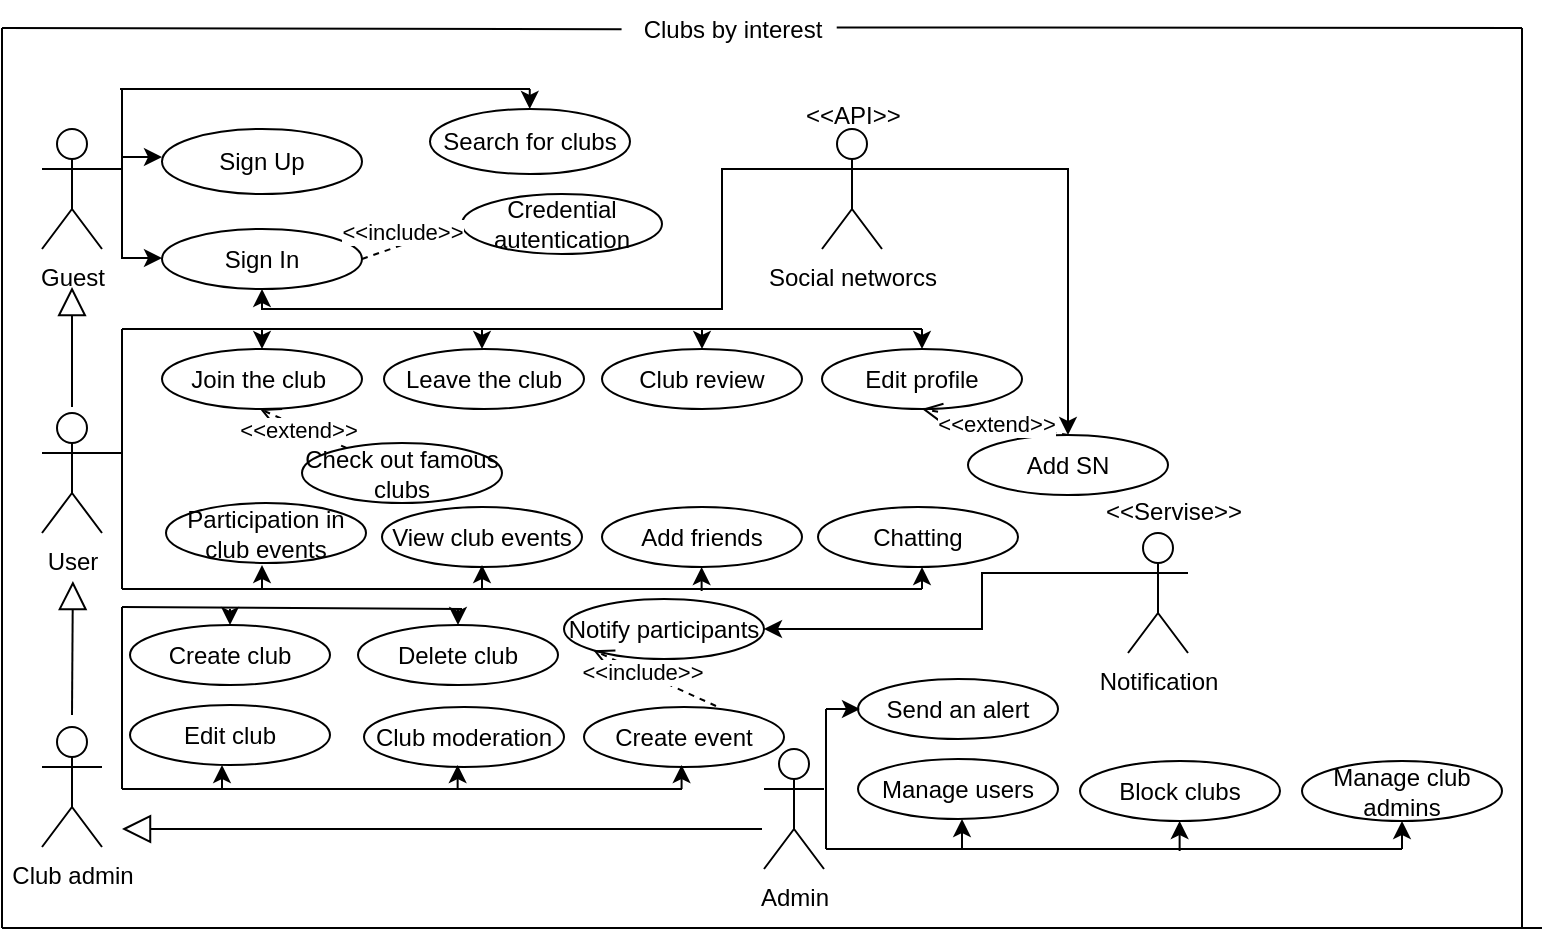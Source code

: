 <mxfile version="28.2.5">
  <diagram name="Сторінка-1" id="fwmP6ukwmaeZyovXIIoL">
    <mxGraphModel dx="1026" dy="516" grid="1" gridSize="10" guides="1" tooltips="1" connect="1" arrows="1" fold="1" page="1" pageScale="1" pageWidth="827" pageHeight="1169" math="0" shadow="0">
      <root>
        <mxCell id="0" />
        <mxCell id="1" parent="0" />
        <mxCell id="5jexeZiEc5-Yu7QkXLLo-1" value="Guest" style="shape=umlActor;verticalLabelPosition=bottom;verticalAlign=top;html=1;outlineConnect=0;" parent="1" vertex="1">
          <mxGeometry x="110" y="150.5" width="30" height="60" as="geometry" />
        </mxCell>
        <mxCell id="5jexeZiEc5-Yu7QkXLLo-2" value="User" style="shape=umlActor;verticalLabelPosition=bottom;verticalAlign=top;html=1;outlineConnect=0;" parent="1" vertex="1">
          <mxGeometry x="110" y="292.5" width="30" height="60" as="geometry" />
        </mxCell>
        <mxCell id="5jexeZiEc5-Yu7QkXLLo-3" value="Club admin" style="shape=umlActor;verticalLabelPosition=bottom;verticalAlign=top;html=1;outlineConnect=0;" parent="1" vertex="1">
          <mxGeometry x="110" y="449.5" width="30" height="60" as="geometry" />
        </mxCell>
        <mxCell id="5jexeZiEc5-Yu7QkXLLo-4" value="Admin" style="shape=umlActor;verticalLabelPosition=bottom;verticalAlign=top;html=1;outlineConnect=0;" parent="1" vertex="1">
          <mxGeometry x="471" y="460.5" width="30" height="60" as="geometry" />
        </mxCell>
        <mxCell id="5jexeZiEc5-Yu7QkXLLo-5" value="Search for clubs" style="ellipse;whiteSpace=wrap;html=1;" parent="1" vertex="1">
          <mxGeometry x="304" y="140.5" width="100" height="32.5" as="geometry" />
        </mxCell>
        <mxCell id="5jexeZiEc5-Yu7QkXLLo-6" value="Sign Up" style="ellipse;whiteSpace=wrap;html=1;" parent="1" vertex="1">
          <mxGeometry x="170" y="150.5" width="100" height="32.5" as="geometry" />
        </mxCell>
        <mxCell id="5jexeZiEc5-Yu7QkXLLo-7" value="Sign In" style="ellipse;whiteSpace=wrap;html=1;" parent="1" vertex="1">
          <mxGeometry x="170" y="200.5" width="100" height="30" as="geometry" />
        </mxCell>
        <mxCell id="5jexeZiEc5-Yu7QkXLLo-8" value="Credential autentication" style="ellipse;whiteSpace=wrap;html=1;" parent="1" vertex="1">
          <mxGeometry x="320" y="183" width="100" height="30" as="geometry" />
        </mxCell>
        <mxCell id="5jexeZiEc5-Yu7QkXLLo-10" value="&amp;lt;&amp;lt;include&amp;gt;&amp;gt;" style="html=1;verticalAlign=bottom;endArrow=open;dashed=1;endSize=8;curved=0;rounded=0;exitX=1;exitY=0.5;exitDx=0;exitDy=0;entryX=0;entryY=0.5;entryDx=0;entryDy=0;" parent="1" edge="1">
          <mxGeometry x="-0.225" y="-2" relative="1" as="geometry">
            <mxPoint x="270" y="215.5" as="sourcePoint" />
            <mxPoint x="320" y="198" as="targetPoint" />
            <mxPoint as="offset" />
          </mxGeometry>
        </mxCell>
        <mxCell id="5jexeZiEc5-Yu7QkXLLo-60" style="edgeStyle=orthogonalEdgeStyle;rounded=0;orthogonalLoop=1;jettySize=auto;html=1;exitX=0;exitY=0.333;exitDx=0;exitDy=0;exitPerimeter=0;entryX=0.5;entryY=1;entryDx=0;entryDy=0;" parent="1" source="5jexeZiEc5-Yu7QkXLLo-11" target="5jexeZiEc5-Yu7QkXLLo-7" edge="1">
          <mxGeometry relative="1" as="geometry">
            <Array as="points">
              <mxPoint x="450" y="170.5" />
              <mxPoint x="450" y="240.5" />
              <mxPoint x="220" y="240.5" />
            </Array>
          </mxGeometry>
        </mxCell>
        <mxCell id="5jexeZiEc5-Yu7QkXLLo-65" style="edgeStyle=orthogonalEdgeStyle;rounded=0;orthogonalLoop=1;jettySize=auto;html=1;exitX=1;exitY=0.333;exitDx=0;exitDy=0;exitPerimeter=0;" parent="1" source="5jexeZiEc5-Yu7QkXLLo-11" target="5jexeZiEc5-Yu7QkXLLo-63" edge="1">
          <mxGeometry relative="1" as="geometry" />
        </mxCell>
        <mxCell id="5jexeZiEc5-Yu7QkXLLo-11" value="Social networcs" style="shape=umlActor;verticalLabelPosition=bottom;verticalAlign=top;html=1;outlineConnect=0;" parent="1" vertex="1">
          <mxGeometry x="500" y="150.5" width="30" height="60" as="geometry" />
        </mxCell>
        <mxCell id="5jexeZiEc5-Yu7QkXLLo-12" value="" style="endArrow=none;html=1;rounded=0;" parent="1" edge="1">
          <mxGeometry width="50" height="50" relative="1" as="geometry">
            <mxPoint x="150" y="215.5" as="sourcePoint" />
            <mxPoint x="150" y="130.5" as="targetPoint" />
          </mxGeometry>
        </mxCell>
        <mxCell id="5jexeZiEc5-Yu7QkXLLo-13" value="" style="endArrow=none;html=1;rounded=0;" parent="1" edge="1">
          <mxGeometry width="50" height="50" relative="1" as="geometry">
            <mxPoint x="354" y="130.5" as="sourcePoint" />
            <mxPoint x="149" y="130.5" as="targetPoint" />
          </mxGeometry>
        </mxCell>
        <mxCell id="5jexeZiEc5-Yu7QkXLLo-14" value="" style="endArrow=classic;html=1;rounded=0;" parent="1" edge="1">
          <mxGeometry width="50" height="50" relative="1" as="geometry">
            <mxPoint x="353.88" y="130.5" as="sourcePoint" />
            <mxPoint x="353.88" y="140.5" as="targetPoint" />
          </mxGeometry>
        </mxCell>
        <mxCell id="5jexeZiEc5-Yu7QkXLLo-15" value="" style="endArrow=classic;html=1;rounded=0;" parent="1" edge="1">
          <mxGeometry width="50" height="50" relative="1" as="geometry">
            <mxPoint x="150" y="164.5" as="sourcePoint" />
            <mxPoint x="170" y="164.5" as="targetPoint" />
          </mxGeometry>
        </mxCell>
        <mxCell id="5jexeZiEc5-Yu7QkXLLo-16" value="" style="endArrow=classic;html=1;rounded=0;" parent="1" edge="1">
          <mxGeometry width="50" height="50" relative="1" as="geometry">
            <mxPoint x="150" y="215" as="sourcePoint" />
            <mxPoint x="170" y="215" as="targetPoint" />
          </mxGeometry>
        </mxCell>
        <mxCell id="5jexeZiEc5-Yu7QkXLLo-21" value="" style="edgeStyle=none;html=1;endArrow=block;endFill=0;endSize=12;verticalAlign=bottom;rounded=0;" parent="1" edge="1">
          <mxGeometry width="160" relative="1" as="geometry">
            <mxPoint x="125" y="289.5" as="sourcePoint" />
            <mxPoint x="125" y="229.5" as="targetPoint" />
          </mxGeometry>
        </mxCell>
        <mxCell id="5jexeZiEc5-Yu7QkXLLo-22" value="" style="endArrow=none;html=1;rounded=0;" parent="1" edge="1">
          <mxGeometry width="50" height="50" relative="1" as="geometry">
            <mxPoint x="130" y="170.5" as="sourcePoint" />
            <mxPoint x="150" y="170.5" as="targetPoint" />
          </mxGeometry>
        </mxCell>
        <mxCell id="5jexeZiEc5-Yu7QkXLLo-24" value="Join the club&amp;nbsp;" style="ellipse;whiteSpace=wrap;html=1;" parent="1" vertex="1">
          <mxGeometry x="170" y="260.5" width="100" height="30" as="geometry" />
        </mxCell>
        <mxCell id="5jexeZiEc5-Yu7QkXLLo-25" value="Leave the club" style="ellipse;whiteSpace=wrap;html=1;" parent="1" vertex="1">
          <mxGeometry x="281" y="260.5" width="100" height="30" as="geometry" />
        </mxCell>
        <mxCell id="5jexeZiEc5-Yu7QkXLLo-26" value="View club events" style="ellipse;whiteSpace=wrap;html=1;" parent="1" vertex="1">
          <mxGeometry x="280" y="339.5" width="100" height="30" as="geometry" />
        </mxCell>
        <mxCell id="5jexeZiEc5-Yu7QkXLLo-30" value="Check out famous clubs" style="ellipse;whiteSpace=wrap;html=1;" parent="1" vertex="1">
          <mxGeometry x="240" y="307.5" width="100" height="30" as="geometry" />
        </mxCell>
        <mxCell id="5jexeZiEc5-Yu7QkXLLo-31" value="&amp;lt;&amp;lt;extend&amp;gt;&amp;gt;" style="html=1;verticalAlign=bottom;endArrow=open;dashed=1;endSize=8;curved=0;rounded=0;entryX=0.5;entryY=1;entryDx=0;entryDy=0;" parent="1" source="5jexeZiEc5-Yu7QkXLLo-30" edge="1">
          <mxGeometry x="-0.061" y="10" relative="1" as="geometry">
            <mxPoint x="239" y="310.5" as="sourcePoint" />
            <mxPoint x="219" y="290.5" as="targetPoint" />
            <mxPoint as="offset" />
          </mxGeometry>
        </mxCell>
        <mxCell id="5jexeZiEc5-Yu7QkXLLo-33" value="Edit profile" style="ellipse;whiteSpace=wrap;html=1;" parent="1" vertex="1">
          <mxGeometry x="500" y="260.5" width="100" height="30" as="geometry" />
        </mxCell>
        <mxCell id="5jexeZiEc5-Yu7QkXLLo-34" value="Add friends" style="ellipse;whiteSpace=wrap;html=1;" parent="1" vertex="1">
          <mxGeometry x="390" y="339.5" width="100" height="30" as="geometry" />
        </mxCell>
        <mxCell id="5jexeZiEc5-Yu7QkXLLo-38" value="Club review" style="ellipse;whiteSpace=wrap;html=1;" parent="1" vertex="1">
          <mxGeometry x="390" y="260.5" width="100" height="30" as="geometry" />
        </mxCell>
        <mxCell id="5jexeZiEc5-Yu7QkXLLo-39" value="" style="endArrow=none;html=1;rounded=0;" parent="1" edge="1">
          <mxGeometry width="50" height="50" relative="1" as="geometry">
            <mxPoint x="150" y="380.5" as="sourcePoint" />
            <mxPoint x="150" y="250.5" as="targetPoint" />
          </mxGeometry>
        </mxCell>
        <mxCell id="5jexeZiEc5-Yu7QkXLLo-40" value="" style="endArrow=none;html=1;rounded=0;" parent="1" edge="1">
          <mxGeometry width="50" height="50" relative="1" as="geometry">
            <mxPoint x="550" y="250.5" as="sourcePoint" />
            <mxPoint x="150" y="250.5" as="targetPoint" />
          </mxGeometry>
        </mxCell>
        <mxCell id="5jexeZiEc5-Yu7QkXLLo-41" value="" style="endArrow=classic;html=1;rounded=0;entryX=0.5;entryY=0;entryDx=0;entryDy=0;" parent="1" target="5jexeZiEc5-Yu7QkXLLo-24" edge="1">
          <mxGeometry width="50" height="50" relative="1" as="geometry">
            <mxPoint x="220" y="250.5" as="sourcePoint" />
            <mxPoint x="304" y="218" as="targetPoint" />
          </mxGeometry>
        </mxCell>
        <mxCell id="5jexeZiEc5-Yu7QkXLLo-43" value="" style="endArrow=classic;html=1;rounded=0;entryX=0.5;entryY=0;entryDx=0;entryDy=0;" parent="1" edge="1">
          <mxGeometry width="50" height="50" relative="1" as="geometry">
            <mxPoint x="330" y="250.5" as="sourcePoint" />
            <mxPoint x="330" y="260.5" as="targetPoint" />
          </mxGeometry>
        </mxCell>
        <mxCell id="5jexeZiEc5-Yu7QkXLLo-44" value="" style="endArrow=classic;html=1;rounded=0;entryX=0.5;entryY=0;entryDx=0;entryDy=0;" parent="1" edge="1">
          <mxGeometry width="50" height="50" relative="1" as="geometry">
            <mxPoint x="440" y="250.5" as="sourcePoint" />
            <mxPoint x="440" y="260.5" as="targetPoint" />
          </mxGeometry>
        </mxCell>
        <mxCell id="5jexeZiEc5-Yu7QkXLLo-45" value="" style="endArrow=none;html=1;rounded=0;" parent="1" edge="1">
          <mxGeometry width="50" height="50" relative="1" as="geometry">
            <mxPoint x="550" y="380.5" as="sourcePoint" />
            <mxPoint x="150" y="380.5" as="targetPoint" />
          </mxGeometry>
        </mxCell>
        <mxCell id="5jexeZiEc5-Yu7QkXLLo-46" value="" style="endArrow=classic;html=1;rounded=0;entryX=0.5;entryY=1;entryDx=0;entryDy=0;" parent="1" edge="1">
          <mxGeometry width="50" height="50" relative="1" as="geometry">
            <mxPoint x="220" y="380.5" as="sourcePoint" />
            <mxPoint x="220" y="368.5" as="targetPoint" />
          </mxGeometry>
        </mxCell>
        <mxCell id="5jexeZiEc5-Yu7QkXLLo-47" value="" style="endArrow=classic;html=1;rounded=0;entryX=0.5;entryY=1;entryDx=0;entryDy=0;" parent="1" edge="1">
          <mxGeometry width="50" height="50" relative="1" as="geometry">
            <mxPoint x="330" y="380.5" as="sourcePoint" />
            <mxPoint x="330" y="368.5" as="targetPoint" />
          </mxGeometry>
        </mxCell>
        <mxCell id="5jexeZiEc5-Yu7QkXLLo-48" value="" style="endArrow=classic;html=1;rounded=0;entryX=0.5;entryY=1;entryDx=0;entryDy=0;" parent="1" edge="1">
          <mxGeometry width="50" height="50" relative="1" as="geometry">
            <mxPoint x="439.81" y="381.5" as="sourcePoint" />
            <mxPoint x="439.81" y="369.5" as="targetPoint" />
          </mxGeometry>
        </mxCell>
        <mxCell id="5jexeZiEc5-Yu7QkXLLo-54" value="Chatting" style="ellipse;whiteSpace=wrap;html=1;" parent="1" vertex="1">
          <mxGeometry x="498" y="339.5" width="100" height="30" as="geometry" />
        </mxCell>
        <mxCell id="5jexeZiEc5-Yu7QkXLLo-55" value="Participation in club events" style="ellipse;whiteSpace=wrap;html=1;" parent="1" vertex="1">
          <mxGeometry x="172" y="337.5" width="100" height="30" as="geometry" />
        </mxCell>
        <mxCell id="5jexeZiEc5-Yu7QkXLLo-56" value="" style="endArrow=classic;html=1;rounded=0;" parent="1" edge="1">
          <mxGeometry width="50" height="50" relative="1" as="geometry">
            <mxPoint x="550" y="250.5" as="sourcePoint" />
            <mxPoint x="550" y="260.5" as="targetPoint" />
          </mxGeometry>
        </mxCell>
        <mxCell id="5jexeZiEc5-Yu7QkXLLo-57" value="" style="endArrow=classic;html=1;rounded=0;" parent="1" edge="1">
          <mxGeometry width="50" height="50" relative="1" as="geometry">
            <mxPoint x="550" y="380.5" as="sourcePoint" />
            <mxPoint x="550" y="369.5" as="targetPoint" />
          </mxGeometry>
        </mxCell>
        <mxCell id="5jexeZiEc5-Yu7QkXLLo-62" value="&lt;&lt;API&gt;&gt;" style="text;whiteSpace=wrap;" parent="1" vertex="1">
          <mxGeometry x="490" y="130" width="180" height="40" as="geometry" />
        </mxCell>
        <mxCell id="5jexeZiEc5-Yu7QkXLLo-63" value="Add SN" style="ellipse;whiteSpace=wrap;html=1;" parent="1" vertex="1">
          <mxGeometry x="573" y="303.5" width="100" height="30" as="geometry" />
        </mxCell>
        <mxCell id="5jexeZiEc5-Yu7QkXLLo-64" value="&amp;lt;&amp;lt;extend&amp;gt;&amp;gt;" style="html=1;verticalAlign=bottom;endArrow=open;dashed=1;endSize=8;curved=0;rounded=0;entryX=0.5;entryY=1;entryDx=0;entryDy=0;exitX=0.5;exitY=0;exitDx=0;exitDy=0;" parent="1" source="5jexeZiEc5-Yu7QkXLLo-63" target="5jexeZiEc5-Yu7QkXLLo-33" edge="1">
          <mxGeometry x="-0.061" y="10" relative="1" as="geometry">
            <mxPoint x="463" y="300.5" as="sourcePoint" />
            <mxPoint x="420" y="280.5" as="targetPoint" />
            <mxPoint as="offset" />
          </mxGeometry>
        </mxCell>
        <mxCell id="5jexeZiEc5-Yu7QkXLLo-66" value="" style="edgeStyle=none;html=1;endArrow=block;endFill=0;endSize=12;verticalAlign=bottom;rounded=0;" parent="1" edge="1">
          <mxGeometry width="160" relative="1" as="geometry">
            <mxPoint x="125" y="443.5" as="sourcePoint" />
            <mxPoint x="125.44" y="376.5" as="targetPoint" />
          </mxGeometry>
        </mxCell>
        <mxCell id="5jexeZiEc5-Yu7QkXLLo-67" value="" style="endArrow=none;html=1;rounded=0;exitX=1;exitY=0.333;exitDx=0;exitDy=0;exitPerimeter=0;" parent="1" source="5jexeZiEc5-Yu7QkXLLo-2" edge="1">
          <mxGeometry width="50" height="50" relative="1" as="geometry">
            <mxPoint x="140" y="160.5" as="sourcePoint" />
            <mxPoint x="150" y="312.5" as="targetPoint" />
          </mxGeometry>
        </mxCell>
        <mxCell id="5jexeZiEc5-Yu7QkXLLo-68" value="Create club" style="ellipse;whiteSpace=wrap;html=1;" parent="1" vertex="1">
          <mxGeometry x="154" y="398.5" width="100" height="30" as="geometry" />
        </mxCell>
        <mxCell id="5jexeZiEc5-Yu7QkXLLo-69" value="Delete club" style="ellipse;whiteSpace=wrap;html=1;" parent="1" vertex="1">
          <mxGeometry x="268" y="398.5" width="100" height="30" as="geometry" />
        </mxCell>
        <mxCell id="5jexeZiEc5-Yu7QkXLLo-70" value="Edit club" style="ellipse;whiteSpace=wrap;html=1;" parent="1" vertex="1">
          <mxGeometry x="154" y="438.5" width="100" height="30" as="geometry" />
        </mxCell>
        <mxCell id="5jexeZiEc5-Yu7QkXLLo-71" value="Club moderation" style="ellipse;whiteSpace=wrap;html=1;" parent="1" vertex="1">
          <mxGeometry x="271" y="439.5" width="100" height="30" as="geometry" />
        </mxCell>
        <mxCell id="5jexeZiEc5-Yu7QkXLLo-72" value="Create event" style="ellipse;whiteSpace=wrap;html=1;" parent="1" vertex="1">
          <mxGeometry x="381" y="439.5" width="100" height="30" as="geometry" />
        </mxCell>
        <mxCell id="5jexeZiEc5-Yu7QkXLLo-73" value="Notify participants" style="ellipse;whiteSpace=wrap;html=1;" parent="1" vertex="1">
          <mxGeometry x="371" y="385.5" width="100" height="30" as="geometry" />
        </mxCell>
        <mxCell id="5jexeZiEc5-Yu7QkXLLo-78" value="" style="endArrow=none;html=1;rounded=0;" parent="1" edge="1">
          <mxGeometry width="50" height="50" relative="1" as="geometry">
            <mxPoint x="150" y="480.5" as="sourcePoint" />
            <mxPoint x="150" y="389.5" as="targetPoint" />
          </mxGeometry>
        </mxCell>
        <mxCell id="5jexeZiEc5-Yu7QkXLLo-79" value="" style="endArrow=none;html=1;rounded=0;" parent="1" edge="1">
          <mxGeometry width="50" height="50" relative="1" as="geometry">
            <mxPoint x="320" y="390.5" as="sourcePoint" />
            <mxPoint x="150" y="389.5" as="targetPoint" />
          </mxGeometry>
        </mxCell>
        <mxCell id="5jexeZiEc5-Yu7QkXLLo-80" value="" style="endArrow=none;html=1;rounded=0;" parent="1" edge="1">
          <mxGeometry width="50" height="50" relative="1" as="geometry">
            <mxPoint x="430" y="480.5" as="sourcePoint" />
            <mxPoint x="150" y="480.5" as="targetPoint" />
          </mxGeometry>
        </mxCell>
        <mxCell id="5jexeZiEc5-Yu7QkXLLo-81" value="" style="endArrow=classic;html=1;rounded=0;entryX=0.5;entryY=1;entryDx=0;entryDy=0;" parent="1" edge="1">
          <mxGeometry width="50" height="50" relative="1" as="geometry">
            <mxPoint x="200" y="480.5" as="sourcePoint" />
            <mxPoint x="200" y="468.5" as="targetPoint" />
          </mxGeometry>
        </mxCell>
        <mxCell id="5jexeZiEc5-Yu7QkXLLo-82" value="" style="endArrow=classic;html=1;rounded=0;entryX=0.5;entryY=1;entryDx=0;entryDy=0;" parent="1" edge="1">
          <mxGeometry width="50" height="50" relative="1" as="geometry">
            <mxPoint x="317.82" y="480.5" as="sourcePoint" />
            <mxPoint x="317.82" y="468.5" as="targetPoint" />
          </mxGeometry>
        </mxCell>
        <mxCell id="5jexeZiEc5-Yu7QkXLLo-83" value="" style="endArrow=classic;html=1;rounded=0;entryX=0.5;entryY=1;entryDx=0;entryDy=0;" parent="1" edge="1">
          <mxGeometry width="50" height="50" relative="1" as="geometry">
            <mxPoint x="429.79" y="480.5" as="sourcePoint" />
            <mxPoint x="429.79" y="468.5" as="targetPoint" />
          </mxGeometry>
        </mxCell>
        <mxCell id="5jexeZiEc5-Yu7QkXLLo-84" value="" style="endArrow=classic;html=1;rounded=0;entryX=0.5;entryY=1;entryDx=0;entryDy=0;" parent="1" edge="1">
          <mxGeometry width="50" height="50" relative="1" as="geometry">
            <mxPoint x="318" y="390.5" as="sourcePoint" />
            <mxPoint x="318" y="398.5" as="targetPoint" />
          </mxGeometry>
        </mxCell>
        <mxCell id="5jexeZiEc5-Yu7QkXLLo-85" value="" style="endArrow=classic;html=1;rounded=0;entryX=0.5;entryY=0;entryDx=0;entryDy=0;" parent="1" target="5jexeZiEc5-Yu7QkXLLo-68" edge="1">
          <mxGeometry width="50" height="50" relative="1" as="geometry">
            <mxPoint x="204" y="390.5" as="sourcePoint" />
            <mxPoint x="310" y="390.5" as="targetPoint" />
          </mxGeometry>
        </mxCell>
        <mxCell id="5jexeZiEc5-Yu7QkXLLo-87" value="&amp;lt;&amp;lt;include&amp;gt;&amp;gt;" style="html=1;verticalAlign=bottom;endArrow=open;dashed=1;endSize=8;curved=0;rounded=0;exitX=1;exitY=0.5;exitDx=0;exitDy=0;entryX=0;entryY=1;entryDx=0;entryDy=0;" parent="1" target="5jexeZiEc5-Yu7QkXLLo-73" edge="1">
          <mxGeometry x="0.104" y="8" relative="1" as="geometry">
            <mxPoint x="447" y="439" as="sourcePoint" />
            <mxPoint x="490" y="421.5" as="targetPoint" />
            <mxPoint as="offset" />
          </mxGeometry>
        </mxCell>
        <mxCell id="5jexeZiEc5-Yu7QkXLLo-89" style="edgeStyle=orthogonalEdgeStyle;rounded=0;orthogonalLoop=1;jettySize=auto;html=1;exitX=0;exitY=0.333;exitDx=0;exitDy=0;exitPerimeter=0;entryX=1;entryY=0.5;entryDx=0;entryDy=0;" parent="1" source="5jexeZiEc5-Yu7QkXLLo-88" target="5jexeZiEc5-Yu7QkXLLo-73" edge="1">
          <mxGeometry relative="1" as="geometry">
            <Array as="points">
              <mxPoint x="580" y="372.5" />
              <mxPoint x="580" y="400.5" />
            </Array>
          </mxGeometry>
        </mxCell>
        <mxCell id="5jexeZiEc5-Yu7QkXLLo-88" value="Notification" style="shape=umlActor;verticalLabelPosition=bottom;verticalAlign=top;html=1;outlineConnect=0;" parent="1" vertex="1">
          <mxGeometry x="653" y="352.5" width="30" height="60" as="geometry" />
        </mxCell>
        <mxCell id="5jexeZiEc5-Yu7QkXLLo-90" value="&lt;&lt;Servise&gt;&gt;" style="text;whiteSpace=wrap;" parent="1" vertex="1">
          <mxGeometry x="640" y="327.5" width="180" height="40" as="geometry" />
        </mxCell>
        <mxCell id="5jexeZiEc5-Yu7QkXLLo-91" value="" style="edgeStyle=none;html=1;endArrow=block;endFill=0;endSize=12;verticalAlign=bottom;rounded=0;" parent="1" edge="1">
          <mxGeometry width="160" relative="1" as="geometry">
            <mxPoint x="470" y="500.5" as="sourcePoint" />
            <mxPoint x="150" y="500.5" as="targetPoint" />
          </mxGeometry>
        </mxCell>
        <mxCell id="5jexeZiEc5-Yu7QkXLLo-92" value="Manage users" style="ellipse;whiteSpace=wrap;html=1;" parent="1" vertex="1">
          <mxGeometry x="518" y="465.5" width="100" height="30" as="geometry" />
        </mxCell>
        <mxCell id="5jexeZiEc5-Yu7QkXLLo-93" value="Manage club admins" style="ellipse;whiteSpace=wrap;html=1;" parent="1" vertex="1">
          <mxGeometry x="740" y="466.5" width="100" height="30" as="geometry" />
        </mxCell>
        <mxCell id="5jexeZiEc5-Yu7QkXLLo-94" value="Block clubs" style="ellipse;whiteSpace=wrap;html=1;" parent="1" vertex="1">
          <mxGeometry x="629" y="466.5" width="100" height="30" as="geometry" />
        </mxCell>
        <mxCell id="5jexeZiEc5-Yu7QkXLLo-96" value="Send an alert" style="ellipse;whiteSpace=wrap;html=1;" parent="1" vertex="1">
          <mxGeometry x="518" y="425.5" width="100" height="30" as="geometry" />
        </mxCell>
        <mxCell id="5jexeZiEc5-Yu7QkXLLo-97" value="" style="endArrow=none;html=1;rounded=0;" parent="1" edge="1">
          <mxGeometry width="50" height="50" relative="1" as="geometry">
            <mxPoint x="502" y="510.5" as="sourcePoint" />
            <mxPoint x="502" y="440.5" as="targetPoint" />
          </mxGeometry>
        </mxCell>
        <mxCell id="5jexeZiEc5-Yu7QkXLLo-98" value="" style="endArrow=classic;html=1;rounded=0;" parent="1" edge="1">
          <mxGeometry width="50" height="50" relative="1" as="geometry">
            <mxPoint x="502" y="440.5" as="sourcePoint" />
            <mxPoint x="519" y="440.5" as="targetPoint" />
          </mxGeometry>
        </mxCell>
        <mxCell id="5jexeZiEc5-Yu7QkXLLo-99" value="" style="endArrow=none;html=1;rounded=0;" parent="1" edge="1">
          <mxGeometry width="50" height="50" relative="1" as="geometry">
            <mxPoint x="502" y="510.5" as="sourcePoint" />
            <mxPoint x="790" y="510.5" as="targetPoint" />
          </mxGeometry>
        </mxCell>
        <mxCell id="5jexeZiEc5-Yu7QkXLLo-100" value="" style="endArrow=classic;html=1;rounded=0;" parent="1" edge="1">
          <mxGeometry width="50" height="50" relative="1" as="geometry">
            <mxPoint x="570" y="510.5" as="sourcePoint" />
            <mxPoint x="570" y="495.5" as="targetPoint" />
          </mxGeometry>
        </mxCell>
        <mxCell id="5jexeZiEc5-Yu7QkXLLo-101" value="" style="endArrow=classic;html=1;rounded=0;" parent="1" edge="1">
          <mxGeometry width="50" height="50" relative="1" as="geometry">
            <mxPoint x="678.81" y="511.5" as="sourcePoint" />
            <mxPoint x="678.81" y="496.5" as="targetPoint" />
          </mxGeometry>
        </mxCell>
        <mxCell id="5jexeZiEc5-Yu7QkXLLo-102" value="" style="endArrow=classic;html=1;rounded=0;entryX=0.5;entryY=1;entryDx=0;entryDy=0;" parent="1" target="5jexeZiEc5-Yu7QkXLLo-93" edge="1">
          <mxGeometry width="50" height="50" relative="1" as="geometry">
            <mxPoint x="790" y="510.5" as="sourcePoint" />
            <mxPoint x="760" y="540.5" as="targetPoint" />
          </mxGeometry>
        </mxCell>
        <mxCell id="5jexeZiEc5-Yu7QkXLLo-104" value="" style="endArrow=none;html=1;rounded=0;" parent="1" edge="1">
          <mxGeometry width="50" height="50" relative="1" as="geometry">
            <mxPoint x="90" y="550" as="sourcePoint" />
            <mxPoint x="90" y="100" as="targetPoint" />
          </mxGeometry>
        </mxCell>
        <mxCell id="5jexeZiEc5-Yu7QkXLLo-105" value="Clubs by interest" style="text;html=1;align=center;verticalAlign=middle;resizable=0;points=[];autosize=1;strokeColor=none;fillColor=none;" parent="1" vertex="1">
          <mxGeometry x="400" y="86" width="110" height="30" as="geometry" />
        </mxCell>
        <mxCell id="5jexeZiEc5-Yu7QkXLLo-106" value="" style="endArrow=none;html=1;rounded=0;exitX=-0.002;exitY=0.487;exitDx=0;exitDy=0;exitPerimeter=0;" parent="1" source="5jexeZiEc5-Yu7QkXLLo-105" edge="1">
          <mxGeometry width="50" height="50" relative="1" as="geometry">
            <mxPoint x="320" y="100" as="sourcePoint" />
            <mxPoint x="90" y="100" as="targetPoint" />
          </mxGeometry>
        </mxCell>
        <mxCell id="5jexeZiEc5-Yu7QkXLLo-107" value="" style="endArrow=none;html=1;rounded=0;" parent="1" edge="1">
          <mxGeometry width="50" height="50" relative="1" as="geometry">
            <mxPoint x="860" y="550" as="sourcePoint" />
            <mxPoint x="90" y="550" as="targetPoint" />
          </mxGeometry>
        </mxCell>
        <mxCell id="5jexeZiEc5-Yu7QkXLLo-108" value="" style="endArrow=none;html=1;rounded=0;" parent="1" edge="1">
          <mxGeometry width="50" height="50" relative="1" as="geometry">
            <mxPoint x="850" y="550" as="sourcePoint" />
            <mxPoint x="850" y="100" as="targetPoint" />
          </mxGeometry>
        </mxCell>
        <mxCell id="5jexeZiEc5-Yu7QkXLLo-109" value="" style="endArrow=none;html=1;rounded=0;exitX=0.976;exitY=0.458;exitDx=0;exitDy=0;exitPerimeter=0;" parent="1" source="5jexeZiEc5-Yu7QkXLLo-105" edge="1">
          <mxGeometry width="50" height="50" relative="1" as="geometry">
            <mxPoint x="480" y="130" as="sourcePoint" />
            <mxPoint x="850" y="100" as="targetPoint" />
          </mxGeometry>
        </mxCell>
      </root>
    </mxGraphModel>
  </diagram>
</mxfile>
